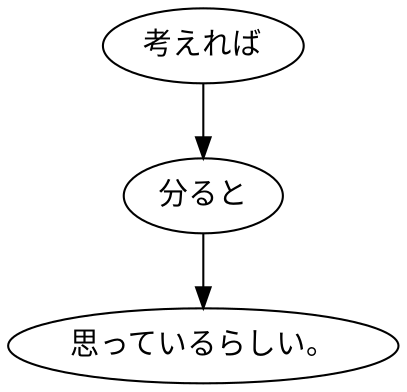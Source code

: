 digraph graph2870 {
	node0 [label="考えれば"];
	node1 [label="分ると"];
	node2 [label="思っているらしい。"];
	node0 -> node1;
	node1 -> node2;
}
